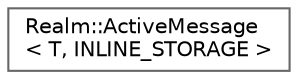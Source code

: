 digraph "Graphical Class Hierarchy"
{
 // LATEX_PDF_SIZE
  bgcolor="transparent";
  edge [fontname=Helvetica,fontsize=10,labelfontname=Helvetica,labelfontsize=10];
  node [fontname=Helvetica,fontsize=10,shape=box,height=0.2,width=0.4];
  rankdir="LR";
  Node0 [id="Node000000",label="Realm::ActiveMessage\l\< T, INLINE_STORAGE \>",height=0.2,width=0.4,color="grey40", fillcolor="white", style="filled",URL="$classRealm_1_1ActiveMessage.html",tooltip=" "];
}
